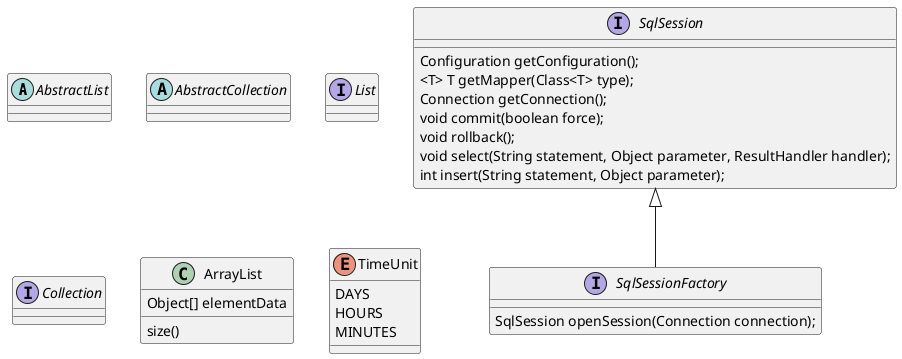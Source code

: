 @startuml

abstract class AbstractList
abstract AbstractCollection
interface List
interface Collection

SqlSession <|-- SqlSessionFactory

class ArrayList {
Object[] elementData
size()
}

interface SqlSession {
Configuration getConfiguration();
<T> T getMapper(Class<T> type);
Connection getConnection();
void commit(boolean force);
void rollback();
void select(String statement, Object parameter, ResultHandler handler);
int insert(String statement, Object parameter);

}

interface SqlSessionFactory {
SqlSession openSession(Connection connection);
}

enum TimeUnit {
DAYS
HOURS
MINUTES
}

@enduml